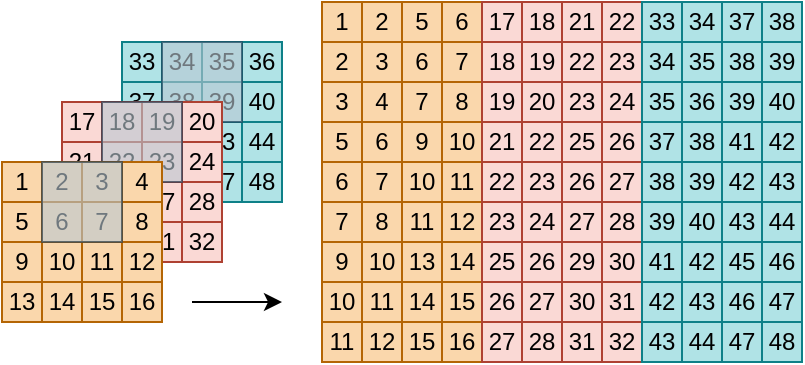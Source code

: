 <mxfile version="21.2.9" type="github">
  <diagram name="im2col" id="B2vj_qbLetMcZ4uXBBXc">
    <mxGraphModel dx="478" dy="257" grid="1" gridSize="10" guides="1" tooltips="1" connect="1" arrows="1" fold="1" page="1" pageScale="1" pageWidth="1169" pageHeight="827" math="0" shadow="0">
      <root>
        <mxCell id="0" />
        <mxCell id="1" parent="0" />
        <mxCell id="FIXJqrWHQegm_1WHsCda-85" value="" style="group" vertex="1" connectable="0" parent="1">
          <mxGeometry x="490" y="150" width="80" height="80" as="geometry" />
        </mxCell>
        <mxCell id="FIXJqrWHQegm_1WHsCda-67" value="33" style="whiteSpace=wrap;html=1;aspect=fixed;fillColor=#b0e3e6;strokeColor=#0e8088;" vertex="1" parent="FIXJqrWHQegm_1WHsCda-85">
          <mxGeometry width="20" height="20" as="geometry" />
        </mxCell>
        <mxCell id="FIXJqrWHQegm_1WHsCda-68" value="34" style="whiteSpace=wrap;html=1;aspect=fixed;fillColor=#b0e3e6;strokeColor=#0e8088;" vertex="1" parent="FIXJqrWHQegm_1WHsCda-85">
          <mxGeometry x="20" width="20" height="20" as="geometry" />
        </mxCell>
        <mxCell id="FIXJqrWHQegm_1WHsCda-69" value="35" style="whiteSpace=wrap;html=1;aspect=fixed;fillColor=#b0e3e6;strokeColor=#0e8088;" vertex="1" parent="FIXJqrWHQegm_1WHsCda-85">
          <mxGeometry x="40" width="20" height="20" as="geometry" />
        </mxCell>
        <mxCell id="FIXJqrWHQegm_1WHsCda-70" value="36" style="whiteSpace=wrap;html=1;aspect=fixed;fillColor=#b0e3e6;strokeColor=#0e8088;" vertex="1" parent="FIXJqrWHQegm_1WHsCda-85">
          <mxGeometry x="60" width="20" height="20" as="geometry" />
        </mxCell>
        <mxCell id="FIXJqrWHQegm_1WHsCda-71" value="37" style="whiteSpace=wrap;html=1;aspect=fixed;fillColor=#b0e3e6;strokeColor=#0e8088;" vertex="1" parent="FIXJqrWHQegm_1WHsCda-85">
          <mxGeometry y="20" width="20" height="20" as="geometry" />
        </mxCell>
        <mxCell id="FIXJqrWHQegm_1WHsCda-72" value="38" style="whiteSpace=wrap;html=1;aspect=fixed;fillColor=#b0e3e6;strokeColor=#0e8088;" vertex="1" parent="FIXJqrWHQegm_1WHsCda-85">
          <mxGeometry x="20" y="20" width="20" height="20" as="geometry" />
        </mxCell>
        <mxCell id="FIXJqrWHQegm_1WHsCda-73" value="39" style="whiteSpace=wrap;html=1;aspect=fixed;fillColor=#b0e3e6;strokeColor=#0e8088;" vertex="1" parent="FIXJqrWHQegm_1WHsCda-85">
          <mxGeometry x="40" y="20" width="20" height="20" as="geometry" />
        </mxCell>
        <mxCell id="FIXJqrWHQegm_1WHsCda-74" value="40" style="whiteSpace=wrap;html=1;aspect=fixed;fillColor=#b0e3e6;strokeColor=#0e8088;" vertex="1" parent="FIXJqrWHQegm_1WHsCda-85">
          <mxGeometry x="60" y="20" width="20" height="20" as="geometry" />
        </mxCell>
        <mxCell id="FIXJqrWHQegm_1WHsCda-75" value="41" style="whiteSpace=wrap;html=1;aspect=fixed;fillColor=#b0e3e6;strokeColor=#0e8088;" vertex="1" parent="FIXJqrWHQegm_1WHsCda-85">
          <mxGeometry y="40" width="20" height="20" as="geometry" />
        </mxCell>
        <mxCell id="FIXJqrWHQegm_1WHsCda-76" value="42" style="whiteSpace=wrap;html=1;aspect=fixed;fillColor=#b0e3e6;strokeColor=#0e8088;" vertex="1" parent="FIXJqrWHQegm_1WHsCda-85">
          <mxGeometry x="20" y="40" width="20" height="20" as="geometry" />
        </mxCell>
        <mxCell id="FIXJqrWHQegm_1WHsCda-77" value="43" style="whiteSpace=wrap;html=1;aspect=fixed;fillColor=#b0e3e6;strokeColor=#0e8088;" vertex="1" parent="FIXJqrWHQegm_1WHsCda-85">
          <mxGeometry x="40" y="40" width="20" height="20" as="geometry" />
        </mxCell>
        <mxCell id="FIXJqrWHQegm_1WHsCda-78" value="44" style="whiteSpace=wrap;html=1;aspect=fixed;fillColor=#b0e3e6;strokeColor=#0e8088;" vertex="1" parent="FIXJqrWHQegm_1WHsCda-85">
          <mxGeometry x="60" y="40" width="20" height="20" as="geometry" />
        </mxCell>
        <mxCell id="FIXJqrWHQegm_1WHsCda-79" value="45" style="whiteSpace=wrap;html=1;aspect=fixed;fillColor=#b0e3e6;strokeColor=#0e8088;" vertex="1" parent="FIXJqrWHQegm_1WHsCda-85">
          <mxGeometry y="60" width="20" height="20" as="geometry" />
        </mxCell>
        <mxCell id="FIXJqrWHQegm_1WHsCda-80" value="46" style="whiteSpace=wrap;html=1;aspect=fixed;fillColor=#b0e3e6;strokeColor=#0e8088;" vertex="1" parent="FIXJqrWHQegm_1WHsCda-85">
          <mxGeometry x="20" y="60" width="20" height="20" as="geometry" />
        </mxCell>
        <mxCell id="FIXJqrWHQegm_1WHsCda-81" value="47" style="whiteSpace=wrap;html=1;aspect=fixed;fillColor=#b0e3e6;strokeColor=#0e8088;" vertex="1" parent="FIXJqrWHQegm_1WHsCda-85">
          <mxGeometry x="40" y="60" width="20" height="20" as="geometry" />
        </mxCell>
        <mxCell id="FIXJqrWHQegm_1WHsCda-82" value="48" style="whiteSpace=wrap;html=1;aspect=fixed;fillColor=#b0e3e6;strokeColor=#0e8088;" vertex="1" parent="FIXJqrWHQegm_1WHsCda-85">
          <mxGeometry x="60" y="60" width="20" height="20" as="geometry" />
        </mxCell>
        <mxCell id="FIXJqrWHQegm_1WHsCda-107" value="" style="rounded=0;whiteSpace=wrap;html=1;fillColor=#bac8d3;strokeColor=#23445d;opacity=60;" vertex="1" parent="FIXJqrWHQegm_1WHsCda-85">
          <mxGeometry x="20" width="40" height="40" as="geometry" />
        </mxCell>
        <mxCell id="FIXJqrWHQegm_1WHsCda-84" value="" style="group" vertex="1" connectable="0" parent="1">
          <mxGeometry x="460" y="180" width="80" height="80" as="geometry" />
        </mxCell>
        <mxCell id="FIXJqrWHQegm_1WHsCda-51" value="17" style="whiteSpace=wrap;html=1;aspect=fixed;fillColor=#fad9d5;strokeColor=#ae4132;" vertex="1" parent="FIXJqrWHQegm_1WHsCda-84">
          <mxGeometry width="20" height="20" as="geometry" />
        </mxCell>
        <mxCell id="FIXJqrWHQegm_1WHsCda-52" value="18" style="whiteSpace=wrap;html=1;aspect=fixed;fillColor=#fad9d5;strokeColor=#ae4132;" vertex="1" parent="FIXJqrWHQegm_1WHsCda-84">
          <mxGeometry x="20" width="20" height="20" as="geometry" />
        </mxCell>
        <mxCell id="FIXJqrWHQegm_1WHsCda-53" value="19" style="whiteSpace=wrap;html=1;aspect=fixed;fillColor=#fad9d5;strokeColor=#ae4132;" vertex="1" parent="FIXJqrWHQegm_1WHsCda-84">
          <mxGeometry x="40" width="20" height="20" as="geometry" />
        </mxCell>
        <mxCell id="FIXJqrWHQegm_1WHsCda-54" value="20" style="whiteSpace=wrap;html=1;aspect=fixed;fillColor=#fad9d5;strokeColor=#ae4132;" vertex="1" parent="FIXJqrWHQegm_1WHsCda-84">
          <mxGeometry x="60" width="20" height="20" as="geometry" />
        </mxCell>
        <mxCell id="FIXJqrWHQegm_1WHsCda-55" value="21" style="whiteSpace=wrap;html=1;aspect=fixed;fillColor=#fad9d5;strokeColor=#ae4132;" vertex="1" parent="FIXJqrWHQegm_1WHsCda-84">
          <mxGeometry y="20" width="20" height="20" as="geometry" />
        </mxCell>
        <mxCell id="FIXJqrWHQegm_1WHsCda-56" value="22" style="whiteSpace=wrap;html=1;aspect=fixed;fillColor=#fad9d5;strokeColor=#ae4132;" vertex="1" parent="FIXJqrWHQegm_1WHsCda-84">
          <mxGeometry x="20" y="20" width="20" height="20" as="geometry" />
        </mxCell>
        <mxCell id="FIXJqrWHQegm_1WHsCda-57" value="23" style="whiteSpace=wrap;html=1;aspect=fixed;fillColor=#fad9d5;strokeColor=#ae4132;" vertex="1" parent="FIXJqrWHQegm_1WHsCda-84">
          <mxGeometry x="40" y="20" width="20" height="20" as="geometry" />
        </mxCell>
        <mxCell id="FIXJqrWHQegm_1WHsCda-58" value="24" style="whiteSpace=wrap;html=1;aspect=fixed;fillColor=#fad9d5;strokeColor=#ae4132;" vertex="1" parent="FIXJqrWHQegm_1WHsCda-84">
          <mxGeometry x="60" y="20" width="20" height="20" as="geometry" />
        </mxCell>
        <mxCell id="FIXJqrWHQegm_1WHsCda-59" value="25" style="whiteSpace=wrap;html=1;aspect=fixed;fillColor=#fad9d5;strokeColor=#ae4132;" vertex="1" parent="FIXJqrWHQegm_1WHsCda-84">
          <mxGeometry y="40" width="20" height="20" as="geometry" />
        </mxCell>
        <mxCell id="FIXJqrWHQegm_1WHsCda-60" value="26" style="whiteSpace=wrap;html=1;aspect=fixed;fillColor=#fad9d5;strokeColor=#ae4132;" vertex="1" parent="FIXJqrWHQegm_1WHsCda-84">
          <mxGeometry x="20" y="40" width="20" height="20" as="geometry" />
        </mxCell>
        <mxCell id="FIXJqrWHQegm_1WHsCda-61" value="27" style="whiteSpace=wrap;html=1;aspect=fixed;fillColor=#fad9d5;strokeColor=#ae4132;" vertex="1" parent="FIXJqrWHQegm_1WHsCda-84">
          <mxGeometry x="40" y="40" width="20" height="20" as="geometry" />
        </mxCell>
        <mxCell id="FIXJqrWHQegm_1WHsCda-62" value="28" style="whiteSpace=wrap;html=1;aspect=fixed;fillColor=#fad9d5;strokeColor=#ae4132;" vertex="1" parent="FIXJqrWHQegm_1WHsCda-84">
          <mxGeometry x="60" y="40" width="20" height="20" as="geometry" />
        </mxCell>
        <mxCell id="FIXJqrWHQegm_1WHsCda-63" value="29" style="whiteSpace=wrap;html=1;aspect=fixed;fillColor=#fad9d5;strokeColor=#ae4132;" vertex="1" parent="FIXJqrWHQegm_1WHsCda-84">
          <mxGeometry y="60" width="20" height="20" as="geometry" />
        </mxCell>
        <mxCell id="FIXJqrWHQegm_1WHsCda-64" value="30" style="whiteSpace=wrap;html=1;aspect=fixed;fillColor=#fad9d5;strokeColor=#ae4132;" vertex="1" parent="FIXJqrWHQegm_1WHsCda-84">
          <mxGeometry x="20" y="60" width="20" height="20" as="geometry" />
        </mxCell>
        <mxCell id="FIXJqrWHQegm_1WHsCda-65" value="31" style="whiteSpace=wrap;html=1;aspect=fixed;fillColor=#fad9d5;strokeColor=#ae4132;" vertex="1" parent="FIXJqrWHQegm_1WHsCda-84">
          <mxGeometry x="40" y="60" width="20" height="20" as="geometry" />
        </mxCell>
        <mxCell id="FIXJqrWHQegm_1WHsCda-66" value="32" style="whiteSpace=wrap;html=1;aspect=fixed;fillColor=#fad9d5;strokeColor=#ae4132;" vertex="1" parent="FIXJqrWHQegm_1WHsCda-84">
          <mxGeometry x="60" y="60" width="20" height="20" as="geometry" />
        </mxCell>
        <mxCell id="FIXJqrWHQegm_1WHsCda-106" value="" style="rounded=0;whiteSpace=wrap;html=1;fillColor=#bac8d3;strokeColor=#23445d;opacity=60;fontStyle=1" vertex="1" parent="FIXJqrWHQegm_1WHsCda-84">
          <mxGeometry x="20" width="40" height="40" as="geometry" />
        </mxCell>
        <mxCell id="FIXJqrWHQegm_1WHsCda-83" value="" style="group" vertex="1" connectable="0" parent="1">
          <mxGeometry x="430" y="210" width="80" height="80" as="geometry" />
        </mxCell>
        <mxCell id="FIXJqrWHQegm_1WHsCda-1" value="1" style="whiteSpace=wrap;html=1;aspect=fixed;fillColor=#fad7ac;strokeColor=#b46504;" vertex="1" parent="FIXJqrWHQegm_1WHsCda-83">
          <mxGeometry width="20" height="20" as="geometry" />
        </mxCell>
        <mxCell id="FIXJqrWHQegm_1WHsCda-18" value="2" style="whiteSpace=wrap;html=1;aspect=fixed;fillColor=#fad7ac;strokeColor=#b46504;" vertex="1" parent="FIXJqrWHQegm_1WHsCda-83">
          <mxGeometry x="20" width="20" height="20" as="geometry" />
        </mxCell>
        <mxCell id="FIXJqrWHQegm_1WHsCda-19" value="3" style="whiteSpace=wrap;html=1;aspect=fixed;fillColor=#fad7ac;strokeColor=#b46504;" vertex="1" parent="FIXJqrWHQegm_1WHsCda-83">
          <mxGeometry x="40" width="20" height="20" as="geometry" />
        </mxCell>
        <mxCell id="FIXJqrWHQegm_1WHsCda-20" value="4" style="whiteSpace=wrap;html=1;aspect=fixed;fillColor=#fad7ac;strokeColor=#b46504;" vertex="1" parent="FIXJqrWHQegm_1WHsCda-83">
          <mxGeometry x="60" width="20" height="20" as="geometry" />
        </mxCell>
        <mxCell id="FIXJqrWHQegm_1WHsCda-21" value="5" style="whiteSpace=wrap;html=1;aspect=fixed;fillColor=#fad7ac;strokeColor=#b46504;" vertex="1" parent="FIXJqrWHQegm_1WHsCda-83">
          <mxGeometry y="20" width="20" height="20" as="geometry" />
        </mxCell>
        <mxCell id="FIXJqrWHQegm_1WHsCda-22" value="6" style="whiteSpace=wrap;html=1;aspect=fixed;fillColor=#fad7ac;strokeColor=#b46504;" vertex="1" parent="FIXJqrWHQegm_1WHsCda-83">
          <mxGeometry x="20" y="20" width="20" height="20" as="geometry" />
        </mxCell>
        <mxCell id="FIXJqrWHQegm_1WHsCda-23" value="7" style="whiteSpace=wrap;html=1;aspect=fixed;fillColor=#fad7ac;strokeColor=#b46504;" vertex="1" parent="FIXJqrWHQegm_1WHsCda-83">
          <mxGeometry x="40" y="20" width="20" height="20" as="geometry" />
        </mxCell>
        <mxCell id="FIXJqrWHQegm_1WHsCda-24" value="8" style="whiteSpace=wrap;html=1;aspect=fixed;fillColor=#fad7ac;strokeColor=#b46504;" vertex="1" parent="FIXJqrWHQegm_1WHsCda-83">
          <mxGeometry x="60" y="20" width="20" height="20" as="geometry" />
        </mxCell>
        <mxCell id="FIXJqrWHQegm_1WHsCda-25" value="9" style="whiteSpace=wrap;html=1;aspect=fixed;fillColor=#fad7ac;strokeColor=#b46504;" vertex="1" parent="FIXJqrWHQegm_1WHsCda-83">
          <mxGeometry y="40" width="20" height="20" as="geometry" />
        </mxCell>
        <mxCell id="FIXJqrWHQegm_1WHsCda-26" value="10" style="whiteSpace=wrap;html=1;aspect=fixed;fillColor=#fad7ac;strokeColor=#b46504;" vertex="1" parent="FIXJqrWHQegm_1WHsCda-83">
          <mxGeometry x="20" y="40" width="20" height="20" as="geometry" />
        </mxCell>
        <mxCell id="FIXJqrWHQegm_1WHsCda-27" value="11" style="whiteSpace=wrap;html=1;aspect=fixed;fillColor=#fad7ac;strokeColor=#b46504;" vertex="1" parent="FIXJqrWHQegm_1WHsCda-83">
          <mxGeometry x="40" y="40" width="20" height="20" as="geometry" />
        </mxCell>
        <mxCell id="FIXJqrWHQegm_1WHsCda-28" value="12" style="whiteSpace=wrap;html=1;aspect=fixed;fillColor=#fad7ac;strokeColor=#b46504;" vertex="1" parent="FIXJqrWHQegm_1WHsCda-83">
          <mxGeometry x="60" y="40" width="20" height="20" as="geometry" />
        </mxCell>
        <mxCell id="FIXJqrWHQegm_1WHsCda-29" value="13" style="whiteSpace=wrap;html=1;aspect=fixed;fillColor=#fad7ac;strokeColor=#b46504;" vertex="1" parent="FIXJqrWHQegm_1WHsCda-83">
          <mxGeometry y="60" width="20" height="20" as="geometry" />
        </mxCell>
        <mxCell id="FIXJqrWHQegm_1WHsCda-30" value="14" style="whiteSpace=wrap;html=1;aspect=fixed;fillColor=#fad7ac;strokeColor=#b46504;" vertex="1" parent="FIXJqrWHQegm_1WHsCda-83">
          <mxGeometry x="20" y="60" width="20" height="20" as="geometry" />
        </mxCell>
        <mxCell id="FIXJqrWHQegm_1WHsCda-31" value="15" style="whiteSpace=wrap;html=1;aspect=fixed;fillColor=#fad7ac;strokeColor=#b46504;" vertex="1" parent="FIXJqrWHQegm_1WHsCda-83">
          <mxGeometry x="40" y="60" width="20" height="20" as="geometry" />
        </mxCell>
        <mxCell id="FIXJqrWHQegm_1WHsCda-32" value="16" style="whiteSpace=wrap;html=1;aspect=fixed;fillColor=#fad7ac;strokeColor=#b46504;" vertex="1" parent="FIXJqrWHQegm_1WHsCda-83">
          <mxGeometry x="60" y="60" width="20" height="20" as="geometry" />
        </mxCell>
        <mxCell id="FIXJqrWHQegm_1WHsCda-86" value="" style="rounded=0;whiteSpace=wrap;html=1;fillColor=#bac8d3;strokeColor=#23445d;opacity=60;" vertex="1" parent="FIXJqrWHQegm_1WHsCda-83">
          <mxGeometry x="20" width="40" height="40" as="geometry" />
        </mxCell>
        <mxCell id="FIXJqrWHQegm_1WHsCda-109" value="1" style="whiteSpace=wrap;html=1;aspect=fixed;fillColor=#fad7ac;strokeColor=#b46504;" vertex="1" parent="1">
          <mxGeometry x="590" y="130" width="20" height="20" as="geometry" />
        </mxCell>
        <mxCell id="FIXJqrWHQegm_1WHsCda-110" value="2" style="whiteSpace=wrap;html=1;aspect=fixed;fillColor=#fad7ac;strokeColor=#b46504;" vertex="1" parent="1">
          <mxGeometry x="590" y="150" width="20" height="20" as="geometry" />
        </mxCell>
        <mxCell id="FIXJqrWHQegm_1WHsCda-111" value="3" style="whiteSpace=wrap;html=1;aspect=fixed;fillColor=#fad7ac;strokeColor=#b46504;" vertex="1" parent="1">
          <mxGeometry x="590" y="170" width="20" height="20" as="geometry" />
        </mxCell>
        <mxCell id="FIXJqrWHQegm_1WHsCda-112" value="5" style="whiteSpace=wrap;html=1;aspect=fixed;fillColor=#fad7ac;strokeColor=#b46504;" vertex="1" parent="1">
          <mxGeometry x="590" y="190" width="20" height="20" as="geometry" />
        </mxCell>
        <mxCell id="FIXJqrWHQegm_1WHsCda-113" value="6" style="whiteSpace=wrap;html=1;aspect=fixed;fillColor=#fad7ac;strokeColor=#b46504;" vertex="1" parent="1">
          <mxGeometry x="590" y="210" width="20" height="20" as="geometry" />
        </mxCell>
        <mxCell id="FIXJqrWHQegm_1WHsCda-114" value="7" style="whiteSpace=wrap;html=1;aspect=fixed;fillColor=#fad7ac;strokeColor=#b46504;" vertex="1" parent="1">
          <mxGeometry x="590" y="230" width="20" height="20" as="geometry" />
        </mxCell>
        <mxCell id="FIXJqrWHQegm_1WHsCda-115" value="9" style="whiteSpace=wrap;html=1;aspect=fixed;fillColor=#fad7ac;strokeColor=#b46504;" vertex="1" parent="1">
          <mxGeometry x="590" y="250" width="20" height="20" as="geometry" />
        </mxCell>
        <mxCell id="FIXJqrWHQegm_1WHsCda-116" value="10" style="whiteSpace=wrap;html=1;aspect=fixed;fillColor=#fad7ac;strokeColor=#b46504;" vertex="1" parent="1">
          <mxGeometry x="590" y="270" width="20" height="20" as="geometry" />
        </mxCell>
        <mxCell id="FIXJqrWHQegm_1WHsCda-117" value="11" style="whiteSpace=wrap;html=1;aspect=fixed;fillColor=#fad7ac;strokeColor=#b46504;" vertex="1" parent="1">
          <mxGeometry x="590" y="290" width="20" height="20" as="geometry" />
        </mxCell>
        <mxCell id="FIXJqrWHQegm_1WHsCda-151" value="2" style="whiteSpace=wrap;html=1;aspect=fixed;fillColor=#fad7ac;strokeColor=#b46504;" vertex="1" parent="1">
          <mxGeometry x="610" y="130" width="20" height="20" as="geometry" />
        </mxCell>
        <mxCell id="FIXJqrWHQegm_1WHsCda-152" value="3" style="whiteSpace=wrap;html=1;aspect=fixed;fillColor=#fad7ac;strokeColor=#b46504;" vertex="1" parent="1">
          <mxGeometry x="610" y="150" width="20" height="20" as="geometry" />
        </mxCell>
        <mxCell id="FIXJqrWHQegm_1WHsCda-153" value="4" style="whiteSpace=wrap;html=1;aspect=fixed;fillColor=#fad7ac;strokeColor=#b46504;" vertex="1" parent="1">
          <mxGeometry x="610" y="170" width="20" height="20" as="geometry" />
        </mxCell>
        <mxCell id="FIXJqrWHQegm_1WHsCda-154" value="6" style="whiteSpace=wrap;html=1;aspect=fixed;fillColor=#fad7ac;strokeColor=#b46504;" vertex="1" parent="1">
          <mxGeometry x="610" y="190" width="20" height="20" as="geometry" />
        </mxCell>
        <mxCell id="FIXJqrWHQegm_1WHsCda-155" value="7" style="whiteSpace=wrap;html=1;aspect=fixed;fillColor=#fad7ac;strokeColor=#b46504;" vertex="1" parent="1">
          <mxGeometry x="610" y="210" width="20" height="20" as="geometry" />
        </mxCell>
        <mxCell id="FIXJqrWHQegm_1WHsCda-156" value="8" style="whiteSpace=wrap;html=1;aspect=fixed;fillColor=#fad7ac;strokeColor=#b46504;" vertex="1" parent="1">
          <mxGeometry x="610" y="230" width="20" height="20" as="geometry" />
        </mxCell>
        <mxCell id="FIXJqrWHQegm_1WHsCda-157" value="10" style="whiteSpace=wrap;html=1;aspect=fixed;fillColor=#fad7ac;strokeColor=#b46504;" vertex="1" parent="1">
          <mxGeometry x="610" y="250" width="20" height="20" as="geometry" />
        </mxCell>
        <mxCell id="FIXJqrWHQegm_1WHsCda-158" value="11" style="whiteSpace=wrap;html=1;aspect=fixed;fillColor=#fad7ac;strokeColor=#b46504;" vertex="1" parent="1">
          <mxGeometry x="610" y="270" width="20" height="20" as="geometry" />
        </mxCell>
        <mxCell id="FIXJqrWHQegm_1WHsCda-159" value="12" style="whiteSpace=wrap;html=1;aspect=fixed;fillColor=#fad7ac;strokeColor=#b46504;" vertex="1" parent="1">
          <mxGeometry x="610" y="290" width="20" height="20" as="geometry" />
        </mxCell>
        <mxCell id="FIXJqrWHQegm_1WHsCda-163" value="5" style="whiteSpace=wrap;html=1;aspect=fixed;fillColor=#fad7ac;strokeColor=#b46504;" vertex="1" parent="1">
          <mxGeometry x="630" y="130" width="20" height="20" as="geometry" />
        </mxCell>
        <mxCell id="FIXJqrWHQegm_1WHsCda-164" value="6" style="whiteSpace=wrap;html=1;aspect=fixed;fillColor=#fad7ac;strokeColor=#b46504;" vertex="1" parent="1">
          <mxGeometry x="630" y="150" width="20" height="20" as="geometry" />
        </mxCell>
        <mxCell id="FIXJqrWHQegm_1WHsCda-165" value="7" style="whiteSpace=wrap;html=1;aspect=fixed;fillColor=#fad7ac;strokeColor=#b46504;" vertex="1" parent="1">
          <mxGeometry x="630" y="170" width="20" height="20" as="geometry" />
        </mxCell>
        <mxCell id="FIXJqrWHQegm_1WHsCda-166" value="9" style="whiteSpace=wrap;html=1;aspect=fixed;fillColor=#fad7ac;strokeColor=#b46504;" vertex="1" parent="1">
          <mxGeometry x="630" y="190" width="20" height="20" as="geometry" />
        </mxCell>
        <mxCell id="FIXJqrWHQegm_1WHsCda-167" value="10" style="whiteSpace=wrap;html=1;aspect=fixed;fillColor=#fad7ac;strokeColor=#b46504;" vertex="1" parent="1">
          <mxGeometry x="630" y="210" width="20" height="20" as="geometry" />
        </mxCell>
        <mxCell id="FIXJqrWHQegm_1WHsCda-168" value="11" style="whiteSpace=wrap;html=1;aspect=fixed;fillColor=#fad7ac;strokeColor=#b46504;" vertex="1" parent="1">
          <mxGeometry x="630" y="230" width="20" height="20" as="geometry" />
        </mxCell>
        <mxCell id="FIXJqrWHQegm_1WHsCda-169" value="13" style="whiteSpace=wrap;html=1;aspect=fixed;fillColor=#fad7ac;strokeColor=#b46504;" vertex="1" parent="1">
          <mxGeometry x="630" y="250" width="20" height="20" as="geometry" />
        </mxCell>
        <mxCell id="FIXJqrWHQegm_1WHsCda-170" value="14" style="whiteSpace=wrap;html=1;aspect=fixed;fillColor=#fad7ac;strokeColor=#b46504;" vertex="1" parent="1">
          <mxGeometry x="630" y="270" width="20" height="20" as="geometry" />
        </mxCell>
        <mxCell id="FIXJqrWHQegm_1WHsCda-171" value="15" style="whiteSpace=wrap;html=1;aspect=fixed;fillColor=#fad7ac;strokeColor=#b46504;" vertex="1" parent="1">
          <mxGeometry x="630" y="290" width="20" height="20" as="geometry" />
        </mxCell>
        <mxCell id="FIXJqrWHQegm_1WHsCda-175" value="6" style="whiteSpace=wrap;html=1;aspect=fixed;fillColor=#fad7ac;strokeColor=#b46504;" vertex="1" parent="1">
          <mxGeometry x="650" y="130" width="20" height="20" as="geometry" />
        </mxCell>
        <mxCell id="FIXJqrWHQegm_1WHsCda-176" value="7" style="whiteSpace=wrap;html=1;aspect=fixed;fillColor=#fad7ac;strokeColor=#b46504;" vertex="1" parent="1">
          <mxGeometry x="650" y="150" width="20" height="20" as="geometry" />
        </mxCell>
        <mxCell id="FIXJqrWHQegm_1WHsCda-177" value="8" style="whiteSpace=wrap;html=1;aspect=fixed;fillColor=#fad7ac;strokeColor=#b46504;" vertex="1" parent="1">
          <mxGeometry x="650" y="170" width="20" height="20" as="geometry" />
        </mxCell>
        <mxCell id="FIXJqrWHQegm_1WHsCda-178" value="10" style="whiteSpace=wrap;html=1;aspect=fixed;fillColor=#fad7ac;strokeColor=#b46504;" vertex="1" parent="1">
          <mxGeometry x="650" y="190" width="20" height="20" as="geometry" />
        </mxCell>
        <mxCell id="FIXJqrWHQegm_1WHsCda-179" value="11" style="whiteSpace=wrap;html=1;aspect=fixed;fillColor=#fad7ac;strokeColor=#b46504;" vertex="1" parent="1">
          <mxGeometry x="650" y="210" width="20" height="20" as="geometry" />
        </mxCell>
        <mxCell id="FIXJqrWHQegm_1WHsCda-180" value="12" style="whiteSpace=wrap;html=1;aspect=fixed;fillColor=#fad7ac;strokeColor=#b46504;" vertex="1" parent="1">
          <mxGeometry x="650" y="230" width="20" height="20" as="geometry" />
        </mxCell>
        <mxCell id="FIXJqrWHQegm_1WHsCda-181" value="14" style="whiteSpace=wrap;html=1;aspect=fixed;fillColor=#fad7ac;strokeColor=#b46504;" vertex="1" parent="1">
          <mxGeometry x="650" y="250" width="20" height="20" as="geometry" />
        </mxCell>
        <mxCell id="FIXJqrWHQegm_1WHsCda-182" value="15" style="whiteSpace=wrap;html=1;aspect=fixed;fillColor=#fad7ac;strokeColor=#b46504;" vertex="1" parent="1">
          <mxGeometry x="650" y="270" width="20" height="20" as="geometry" />
        </mxCell>
        <mxCell id="FIXJqrWHQegm_1WHsCda-183" value="16" style="whiteSpace=wrap;html=1;aspect=fixed;fillColor=#fad7ac;strokeColor=#b46504;" vertex="1" parent="1">
          <mxGeometry x="650" y="290" width="20" height="20" as="geometry" />
        </mxCell>
        <mxCell id="FIXJqrWHQegm_1WHsCda-187" value="17" style="whiteSpace=wrap;html=1;aspect=fixed;fillColor=#fad9d5;strokeColor=#ae4132;" vertex="1" parent="1">
          <mxGeometry x="670" y="130" width="20" height="20" as="geometry" />
        </mxCell>
        <mxCell id="FIXJqrWHQegm_1WHsCda-188" value="18" style="whiteSpace=wrap;html=1;aspect=fixed;fillColor=#fad9d5;strokeColor=#ae4132;" vertex="1" parent="1">
          <mxGeometry x="670" y="150" width="20" height="20" as="geometry" />
        </mxCell>
        <mxCell id="FIXJqrWHQegm_1WHsCda-189" value="19" style="whiteSpace=wrap;html=1;aspect=fixed;fillColor=#fad9d5;strokeColor=#ae4132;" vertex="1" parent="1">
          <mxGeometry x="670" y="170" width="20" height="20" as="geometry" />
        </mxCell>
        <mxCell id="FIXJqrWHQegm_1WHsCda-190" value="21" style="whiteSpace=wrap;html=1;aspect=fixed;fillColor=#fad9d5;strokeColor=#ae4132;" vertex="1" parent="1">
          <mxGeometry x="670" y="190" width="20" height="20" as="geometry" />
        </mxCell>
        <mxCell id="FIXJqrWHQegm_1WHsCda-191" value="22" style="whiteSpace=wrap;html=1;aspect=fixed;fillColor=#fad9d5;strokeColor=#ae4132;" vertex="1" parent="1">
          <mxGeometry x="670" y="210" width="20" height="20" as="geometry" />
        </mxCell>
        <mxCell id="FIXJqrWHQegm_1WHsCda-192" value="23" style="whiteSpace=wrap;html=1;aspect=fixed;fillColor=#fad9d5;strokeColor=#ae4132;" vertex="1" parent="1">
          <mxGeometry x="670" y="230" width="20" height="20" as="geometry" />
        </mxCell>
        <mxCell id="FIXJqrWHQegm_1WHsCda-193" value="25" style="whiteSpace=wrap;html=1;aspect=fixed;fillColor=#fad9d5;strokeColor=#ae4132;" vertex="1" parent="1">
          <mxGeometry x="670" y="250" width="20" height="20" as="geometry" />
        </mxCell>
        <mxCell id="FIXJqrWHQegm_1WHsCda-194" value="26" style="whiteSpace=wrap;html=1;aspect=fixed;fillColor=#fad9d5;strokeColor=#ae4132;" vertex="1" parent="1">
          <mxGeometry x="670" y="270" width="20" height="20" as="geometry" />
        </mxCell>
        <mxCell id="FIXJqrWHQegm_1WHsCda-195" value="27" style="whiteSpace=wrap;html=1;aspect=fixed;fillColor=#fad9d5;strokeColor=#ae4132;" vertex="1" parent="1">
          <mxGeometry x="670" y="290" width="20" height="20" as="geometry" />
        </mxCell>
        <mxCell id="FIXJqrWHQegm_1WHsCda-199" value="18" style="whiteSpace=wrap;html=1;aspect=fixed;fillColor=#fad9d5;strokeColor=#ae4132;" vertex="1" parent="1">
          <mxGeometry x="690" y="130" width="20" height="20" as="geometry" />
        </mxCell>
        <mxCell id="FIXJqrWHQegm_1WHsCda-200" value="19" style="whiteSpace=wrap;html=1;aspect=fixed;fillColor=#fad9d5;strokeColor=#ae4132;" vertex="1" parent="1">
          <mxGeometry x="690" y="150" width="20" height="20" as="geometry" />
        </mxCell>
        <mxCell id="FIXJqrWHQegm_1WHsCda-201" value="20" style="whiteSpace=wrap;html=1;aspect=fixed;fillColor=#fad9d5;strokeColor=#ae4132;" vertex="1" parent="1">
          <mxGeometry x="690" y="170" width="20" height="20" as="geometry" />
        </mxCell>
        <mxCell id="FIXJqrWHQegm_1WHsCda-202" value="22" style="whiteSpace=wrap;html=1;aspect=fixed;fillColor=#fad9d5;strokeColor=#ae4132;" vertex="1" parent="1">
          <mxGeometry x="690" y="190" width="20" height="20" as="geometry" />
        </mxCell>
        <mxCell id="FIXJqrWHQegm_1WHsCda-203" value="23" style="whiteSpace=wrap;html=1;aspect=fixed;fillColor=#fad9d5;strokeColor=#ae4132;" vertex="1" parent="1">
          <mxGeometry x="690" y="210" width="20" height="20" as="geometry" />
        </mxCell>
        <mxCell id="FIXJqrWHQegm_1WHsCda-204" value="24" style="whiteSpace=wrap;html=1;aspect=fixed;fillColor=#fad9d5;strokeColor=#ae4132;" vertex="1" parent="1">
          <mxGeometry x="690" y="230" width="20" height="20" as="geometry" />
        </mxCell>
        <mxCell id="FIXJqrWHQegm_1WHsCda-205" value="26" style="whiteSpace=wrap;html=1;aspect=fixed;fillColor=#fad9d5;strokeColor=#ae4132;" vertex="1" parent="1">
          <mxGeometry x="690" y="250" width="20" height="20" as="geometry" />
        </mxCell>
        <mxCell id="FIXJqrWHQegm_1WHsCda-206" value="27" style="whiteSpace=wrap;html=1;aspect=fixed;fillColor=#fad9d5;strokeColor=#ae4132;" vertex="1" parent="1">
          <mxGeometry x="690" y="270" width="20" height="20" as="geometry" />
        </mxCell>
        <mxCell id="FIXJqrWHQegm_1WHsCda-207" value="28" style="whiteSpace=wrap;html=1;aspect=fixed;fillColor=#fad9d5;strokeColor=#ae4132;" vertex="1" parent="1">
          <mxGeometry x="690" y="290" width="20" height="20" as="geometry" />
        </mxCell>
        <mxCell id="FIXJqrWHQegm_1WHsCda-211" value="21" style="whiteSpace=wrap;html=1;aspect=fixed;fillColor=#fad9d5;strokeColor=#ae4132;" vertex="1" parent="1">
          <mxGeometry x="710" y="130" width="20" height="20" as="geometry" />
        </mxCell>
        <mxCell id="FIXJqrWHQegm_1WHsCda-212" value="22" style="whiteSpace=wrap;html=1;aspect=fixed;fillColor=#fad9d5;strokeColor=#ae4132;" vertex="1" parent="1">
          <mxGeometry x="710" y="150" width="20" height="20" as="geometry" />
        </mxCell>
        <mxCell id="FIXJqrWHQegm_1WHsCda-213" value="23" style="whiteSpace=wrap;html=1;aspect=fixed;fillColor=#fad9d5;strokeColor=#ae4132;" vertex="1" parent="1">
          <mxGeometry x="710" y="170" width="20" height="20" as="geometry" />
        </mxCell>
        <mxCell id="FIXJqrWHQegm_1WHsCda-214" value="25" style="whiteSpace=wrap;html=1;aspect=fixed;fillColor=#fad9d5;strokeColor=#ae4132;" vertex="1" parent="1">
          <mxGeometry x="710" y="190" width="20" height="20" as="geometry" />
        </mxCell>
        <mxCell id="FIXJqrWHQegm_1WHsCda-215" value="26" style="whiteSpace=wrap;html=1;aspect=fixed;fillColor=#fad9d5;strokeColor=#ae4132;" vertex="1" parent="1">
          <mxGeometry x="710" y="210" width="20" height="20" as="geometry" />
        </mxCell>
        <mxCell id="FIXJqrWHQegm_1WHsCda-216" value="27" style="whiteSpace=wrap;html=1;aspect=fixed;fillColor=#fad9d5;strokeColor=#ae4132;" vertex="1" parent="1">
          <mxGeometry x="710" y="230" width="20" height="20" as="geometry" />
        </mxCell>
        <mxCell id="FIXJqrWHQegm_1WHsCda-217" value="29" style="whiteSpace=wrap;html=1;aspect=fixed;fillColor=#fad9d5;strokeColor=#ae4132;" vertex="1" parent="1">
          <mxGeometry x="710" y="250" width="20" height="20" as="geometry" />
        </mxCell>
        <mxCell id="FIXJqrWHQegm_1WHsCda-218" value="30" style="whiteSpace=wrap;html=1;aspect=fixed;fillColor=#fad9d5;strokeColor=#ae4132;" vertex="1" parent="1">
          <mxGeometry x="710" y="270" width="20" height="20" as="geometry" />
        </mxCell>
        <mxCell id="FIXJqrWHQegm_1WHsCda-219" value="31" style="whiteSpace=wrap;html=1;aspect=fixed;fillColor=#fad9d5;strokeColor=#ae4132;" vertex="1" parent="1">
          <mxGeometry x="710" y="290" width="20" height="20" as="geometry" />
        </mxCell>
        <mxCell id="FIXJqrWHQegm_1WHsCda-223" value="22" style="whiteSpace=wrap;html=1;aspect=fixed;fillColor=#fad9d5;strokeColor=#ae4132;" vertex="1" parent="1">
          <mxGeometry x="730" y="130" width="20" height="20" as="geometry" />
        </mxCell>
        <mxCell id="FIXJqrWHQegm_1WHsCda-224" value="23" style="whiteSpace=wrap;html=1;aspect=fixed;fillColor=#fad9d5;strokeColor=#ae4132;" vertex="1" parent="1">
          <mxGeometry x="730" y="150" width="20" height="20" as="geometry" />
        </mxCell>
        <mxCell id="FIXJqrWHQegm_1WHsCda-225" value="24" style="whiteSpace=wrap;html=1;aspect=fixed;fillColor=#fad9d5;strokeColor=#ae4132;" vertex="1" parent="1">
          <mxGeometry x="730" y="170" width="20" height="20" as="geometry" />
        </mxCell>
        <mxCell id="FIXJqrWHQegm_1WHsCda-226" value="26" style="whiteSpace=wrap;html=1;aspect=fixed;fillColor=#fad9d5;strokeColor=#ae4132;" vertex="1" parent="1">
          <mxGeometry x="730" y="190" width="20" height="20" as="geometry" />
        </mxCell>
        <mxCell id="FIXJqrWHQegm_1WHsCda-227" value="27" style="whiteSpace=wrap;html=1;aspect=fixed;fillColor=#fad9d5;strokeColor=#ae4132;" vertex="1" parent="1">
          <mxGeometry x="730" y="210" width="20" height="20" as="geometry" />
        </mxCell>
        <mxCell id="FIXJqrWHQegm_1WHsCda-228" value="28" style="whiteSpace=wrap;html=1;aspect=fixed;fillColor=#fad9d5;strokeColor=#ae4132;" vertex="1" parent="1">
          <mxGeometry x="730" y="230" width="20" height="20" as="geometry" />
        </mxCell>
        <mxCell id="FIXJqrWHQegm_1WHsCda-229" value="30" style="whiteSpace=wrap;html=1;aspect=fixed;fillColor=#fad9d5;strokeColor=#ae4132;" vertex="1" parent="1">
          <mxGeometry x="730" y="250" width="20" height="20" as="geometry" />
        </mxCell>
        <mxCell id="FIXJqrWHQegm_1WHsCda-230" value="31" style="whiteSpace=wrap;html=1;aspect=fixed;fillColor=#fad9d5;strokeColor=#ae4132;" vertex="1" parent="1">
          <mxGeometry x="730" y="270" width="20" height="20" as="geometry" />
        </mxCell>
        <mxCell id="FIXJqrWHQegm_1WHsCda-231" value="32" style="whiteSpace=wrap;html=1;aspect=fixed;fillColor=#fad9d5;strokeColor=#ae4132;" vertex="1" parent="1">
          <mxGeometry x="730" y="290" width="20" height="20" as="geometry" />
        </mxCell>
        <mxCell id="FIXJqrWHQegm_1WHsCda-235" value="33" style="whiteSpace=wrap;html=1;aspect=fixed;fillColor=#b0e3e6;strokeColor=#0e8088;" vertex="1" parent="1">
          <mxGeometry x="750" y="130" width="20" height="20" as="geometry" />
        </mxCell>
        <mxCell id="FIXJqrWHQegm_1WHsCda-236" value="34" style="whiteSpace=wrap;html=1;aspect=fixed;fillColor=#b0e3e6;strokeColor=#0e8088;" vertex="1" parent="1">
          <mxGeometry x="750" y="150" width="20" height="20" as="geometry" />
        </mxCell>
        <mxCell id="FIXJqrWHQegm_1WHsCda-237" value="35" style="whiteSpace=wrap;html=1;aspect=fixed;fillColor=#b0e3e6;strokeColor=#0e8088;" vertex="1" parent="1">
          <mxGeometry x="750" y="170" width="20" height="20" as="geometry" />
        </mxCell>
        <mxCell id="FIXJqrWHQegm_1WHsCda-238" value="37" style="whiteSpace=wrap;html=1;aspect=fixed;fillColor=#b0e3e6;strokeColor=#0e8088;" vertex="1" parent="1">
          <mxGeometry x="750" y="190" width="20" height="20" as="geometry" />
        </mxCell>
        <mxCell id="FIXJqrWHQegm_1WHsCda-239" value="38" style="whiteSpace=wrap;html=1;aspect=fixed;fillColor=#b0e3e6;strokeColor=#0e8088;" vertex="1" parent="1">
          <mxGeometry x="750" y="210" width="20" height="20" as="geometry" />
        </mxCell>
        <mxCell id="FIXJqrWHQegm_1WHsCda-240" value="39" style="whiteSpace=wrap;html=1;aspect=fixed;fillColor=#b0e3e6;strokeColor=#0e8088;" vertex="1" parent="1">
          <mxGeometry x="750" y="230" width="20" height="20" as="geometry" />
        </mxCell>
        <mxCell id="FIXJqrWHQegm_1WHsCda-241" value="41" style="whiteSpace=wrap;html=1;aspect=fixed;fillColor=#b0e3e6;strokeColor=#0e8088;" vertex="1" parent="1">
          <mxGeometry x="750" y="250" width="20" height="20" as="geometry" />
        </mxCell>
        <mxCell id="FIXJqrWHQegm_1WHsCda-242" value="42" style="whiteSpace=wrap;html=1;aspect=fixed;fillColor=#b0e3e6;strokeColor=#0e8088;" vertex="1" parent="1">
          <mxGeometry x="750" y="270" width="20" height="20" as="geometry" />
        </mxCell>
        <mxCell id="FIXJqrWHQegm_1WHsCda-243" value="43" style="whiteSpace=wrap;html=1;aspect=fixed;fillColor=#b0e3e6;strokeColor=#0e8088;" vertex="1" parent="1">
          <mxGeometry x="750" y="290" width="20" height="20" as="geometry" />
        </mxCell>
        <mxCell id="FIXJqrWHQegm_1WHsCda-247" value="34" style="whiteSpace=wrap;html=1;aspect=fixed;fillColor=#b0e3e6;strokeColor=#0e8088;" vertex="1" parent="1">
          <mxGeometry x="770" y="130" width="20" height="20" as="geometry" />
        </mxCell>
        <mxCell id="FIXJqrWHQegm_1WHsCda-248" value="35" style="whiteSpace=wrap;html=1;aspect=fixed;fillColor=#b0e3e6;strokeColor=#0e8088;" vertex="1" parent="1">
          <mxGeometry x="770" y="150" width="20" height="20" as="geometry" />
        </mxCell>
        <mxCell id="FIXJqrWHQegm_1WHsCda-249" value="36" style="whiteSpace=wrap;html=1;aspect=fixed;fillColor=#b0e3e6;strokeColor=#0e8088;" vertex="1" parent="1">
          <mxGeometry x="770" y="170" width="20" height="20" as="geometry" />
        </mxCell>
        <mxCell id="FIXJqrWHQegm_1WHsCda-250" value="38" style="whiteSpace=wrap;html=1;aspect=fixed;fillColor=#b0e3e6;strokeColor=#0e8088;" vertex="1" parent="1">
          <mxGeometry x="770" y="190" width="20" height="20" as="geometry" />
        </mxCell>
        <mxCell id="FIXJqrWHQegm_1WHsCda-251" value="39" style="whiteSpace=wrap;html=1;aspect=fixed;fillColor=#b0e3e6;strokeColor=#0e8088;" vertex="1" parent="1">
          <mxGeometry x="770" y="210" width="20" height="20" as="geometry" />
        </mxCell>
        <mxCell id="FIXJqrWHQegm_1WHsCda-252" value="40" style="whiteSpace=wrap;html=1;aspect=fixed;fillColor=#b0e3e6;strokeColor=#0e8088;" vertex="1" parent="1">
          <mxGeometry x="770" y="230" width="20" height="20" as="geometry" />
        </mxCell>
        <mxCell id="FIXJqrWHQegm_1WHsCda-253" value="42" style="whiteSpace=wrap;html=1;aspect=fixed;fillColor=#b0e3e6;strokeColor=#0e8088;" vertex="1" parent="1">
          <mxGeometry x="770" y="250" width="20" height="20" as="geometry" />
        </mxCell>
        <mxCell id="FIXJqrWHQegm_1WHsCda-254" value="43" style="whiteSpace=wrap;html=1;aspect=fixed;fillColor=#b0e3e6;strokeColor=#0e8088;" vertex="1" parent="1">
          <mxGeometry x="770" y="270" width="20" height="20" as="geometry" />
        </mxCell>
        <mxCell id="FIXJqrWHQegm_1WHsCda-255" value="44" style="whiteSpace=wrap;html=1;aspect=fixed;fillColor=#b0e3e6;strokeColor=#0e8088;" vertex="1" parent="1">
          <mxGeometry x="770" y="290" width="20" height="20" as="geometry" />
        </mxCell>
        <mxCell id="FIXJqrWHQegm_1WHsCda-256" value="37" style="whiteSpace=wrap;html=1;aspect=fixed;fillColor=#b0e3e6;strokeColor=#0e8088;" vertex="1" parent="1">
          <mxGeometry x="790" y="130" width="20" height="20" as="geometry" />
        </mxCell>
        <mxCell id="FIXJqrWHQegm_1WHsCda-257" value="38" style="whiteSpace=wrap;html=1;aspect=fixed;fillColor=#b0e3e6;strokeColor=#0e8088;" vertex="1" parent="1">
          <mxGeometry x="790" y="150" width="20" height="20" as="geometry" />
        </mxCell>
        <mxCell id="FIXJqrWHQegm_1WHsCda-258" value="39" style="whiteSpace=wrap;html=1;aspect=fixed;fillColor=#b0e3e6;strokeColor=#0e8088;" vertex="1" parent="1">
          <mxGeometry x="790" y="170" width="20" height="20" as="geometry" />
        </mxCell>
        <mxCell id="FIXJqrWHQegm_1WHsCda-259" value="41" style="whiteSpace=wrap;html=1;aspect=fixed;fillColor=#b0e3e6;strokeColor=#0e8088;" vertex="1" parent="1">
          <mxGeometry x="790" y="190" width="20" height="20" as="geometry" />
        </mxCell>
        <mxCell id="FIXJqrWHQegm_1WHsCda-260" value="42" style="whiteSpace=wrap;html=1;aspect=fixed;fillColor=#b0e3e6;strokeColor=#0e8088;" vertex="1" parent="1">
          <mxGeometry x="790" y="210" width="20" height="20" as="geometry" />
        </mxCell>
        <mxCell id="FIXJqrWHQegm_1WHsCda-261" value="43" style="whiteSpace=wrap;html=1;aspect=fixed;fillColor=#b0e3e6;strokeColor=#0e8088;" vertex="1" parent="1">
          <mxGeometry x="790" y="230" width="20" height="20" as="geometry" />
        </mxCell>
        <mxCell id="FIXJqrWHQegm_1WHsCda-262" value="45" style="whiteSpace=wrap;html=1;aspect=fixed;fillColor=#b0e3e6;strokeColor=#0e8088;" vertex="1" parent="1">
          <mxGeometry x="790" y="250" width="20" height="20" as="geometry" />
        </mxCell>
        <mxCell id="FIXJqrWHQegm_1WHsCda-263" value="46" style="whiteSpace=wrap;html=1;aspect=fixed;fillColor=#b0e3e6;strokeColor=#0e8088;" vertex="1" parent="1">
          <mxGeometry x="790" y="270" width="20" height="20" as="geometry" />
        </mxCell>
        <mxCell id="FIXJqrWHQegm_1WHsCda-264" value="47" style="whiteSpace=wrap;html=1;aspect=fixed;fillColor=#b0e3e6;strokeColor=#0e8088;" vertex="1" parent="1">
          <mxGeometry x="790" y="290" width="20" height="20" as="geometry" />
        </mxCell>
        <mxCell id="FIXJqrWHQegm_1WHsCda-265" value="38" style="whiteSpace=wrap;html=1;aspect=fixed;fillColor=#b0e3e6;strokeColor=#0e8088;" vertex="1" parent="1">
          <mxGeometry x="810" y="130" width="20" height="20" as="geometry" />
        </mxCell>
        <mxCell id="FIXJqrWHQegm_1WHsCda-266" value="39" style="whiteSpace=wrap;html=1;aspect=fixed;fillColor=#b0e3e6;strokeColor=#0e8088;" vertex="1" parent="1">
          <mxGeometry x="810" y="150" width="20" height="20" as="geometry" />
        </mxCell>
        <mxCell id="FIXJqrWHQegm_1WHsCda-267" value="40" style="whiteSpace=wrap;html=1;aspect=fixed;fillColor=#b0e3e6;strokeColor=#0e8088;" vertex="1" parent="1">
          <mxGeometry x="810" y="170" width="20" height="20" as="geometry" />
        </mxCell>
        <mxCell id="FIXJqrWHQegm_1WHsCda-268" value="42" style="whiteSpace=wrap;html=1;aspect=fixed;fillColor=#b0e3e6;strokeColor=#0e8088;" vertex="1" parent="1">
          <mxGeometry x="810" y="190" width="20" height="20" as="geometry" />
        </mxCell>
        <mxCell id="FIXJqrWHQegm_1WHsCda-269" value="43" style="whiteSpace=wrap;html=1;aspect=fixed;fillColor=#b0e3e6;strokeColor=#0e8088;" vertex="1" parent="1">
          <mxGeometry x="810" y="210" width="20" height="20" as="geometry" />
        </mxCell>
        <mxCell id="FIXJqrWHQegm_1WHsCda-270" value="44" style="whiteSpace=wrap;html=1;aspect=fixed;fillColor=#b0e3e6;strokeColor=#0e8088;" vertex="1" parent="1">
          <mxGeometry x="810" y="230" width="20" height="20" as="geometry" />
        </mxCell>
        <mxCell id="FIXJqrWHQegm_1WHsCda-271" value="46" style="whiteSpace=wrap;html=1;aspect=fixed;fillColor=#b0e3e6;strokeColor=#0e8088;" vertex="1" parent="1">
          <mxGeometry x="810" y="250" width="20" height="20" as="geometry" />
        </mxCell>
        <mxCell id="FIXJqrWHQegm_1WHsCda-272" value="47" style="whiteSpace=wrap;html=1;aspect=fixed;fillColor=#b0e3e6;strokeColor=#0e8088;" vertex="1" parent="1">
          <mxGeometry x="810" y="270" width="20" height="20" as="geometry" />
        </mxCell>
        <mxCell id="FIXJqrWHQegm_1WHsCda-273" value="48" style="whiteSpace=wrap;html=1;aspect=fixed;fillColor=#b0e3e6;strokeColor=#0e8088;" vertex="1" parent="1">
          <mxGeometry x="810" y="290" width="20" height="20" as="geometry" />
        </mxCell>
        <mxCell id="FIXJqrWHQegm_1WHsCda-276" value="" style="endArrow=classic;html=1;rounded=0;" edge="1" parent="1">
          <mxGeometry width="50" height="50" relative="1" as="geometry">
            <mxPoint x="525" y="280" as="sourcePoint" />
            <mxPoint x="570" y="280" as="targetPoint" />
          </mxGeometry>
        </mxCell>
      </root>
    </mxGraphModel>
  </diagram>
</mxfile>
